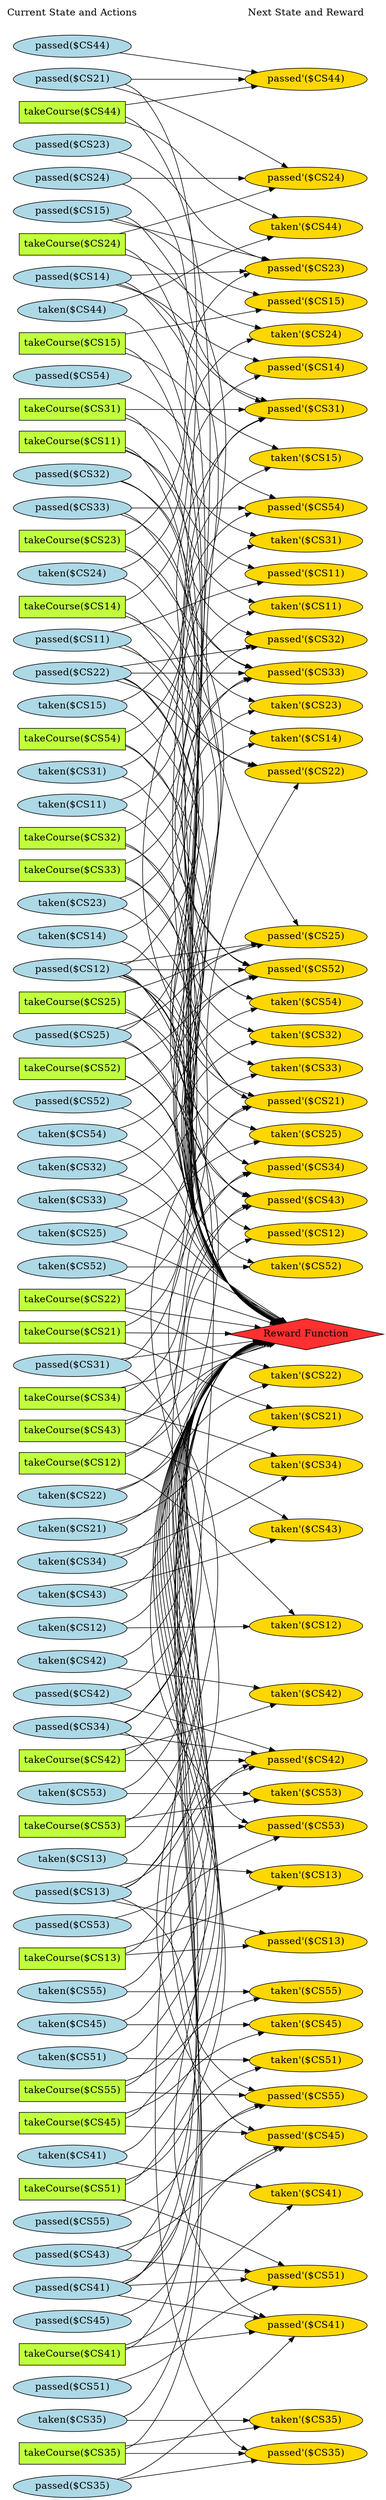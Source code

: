 digraph G {
	graph [bb="0,0,579,4116.4",
		fontname=Helvetica,
		fontsize=16,
		rankdir=LR,
		ranksep=2.00,
		ratio=auto,
		size=600
	];
	node [fontsize=16,
		label="\N"
	];
	{
		graph [rank=same];
		"taken($CS42)"		 [color=black,
			fillcolor=lightblue,
			height=0.51069,
			pos="90.5,1378.4",
			shape=ellipse,
			style=filled,
			width=2.082];
		"takeCourse($CS15)"		 [color=black,
			fillcolor=olivedrab1,
			height=0.5,
			pos="90.5,3554.4",
			shape=box,
			style=filled,
			width=1.9861];
		"takeCourse($CS55)"		 [color=black,
			fillcolor=olivedrab1,
			height=0.5,
			pos="90.5,670.38",
			shape=box,
			style=filled,
			width=1.9861];
		"taken($CS14)"		 [color=black,
			fillcolor=lightblue,
			height=0.51069,
			pos="90.5,2577.4",
			shape=ellipse,
			style=filled,
			width=2.082];
		"takeCourse($CS43)"		 [color=black,
			fillcolor=olivedrab1,
			height=0.5,
			pos="90.5,1761.4",
			shape=box,
			style=filled,
			width=1.9861];
		"takeCourse($CS31)"		 [color=black,
			fillcolor=olivedrab1,
			height=0.5,
			pos="90.5,3446.4",
			shape=box,
			style=filled,
			width=1.9861];
		"taken($CS54)"		 [color=black,
			fillcolor=lightblue,
			height=0.51069,
			pos="90.5,2251.4",
			shape=ellipse,
			style=filled,
			width=2.082];
		"passed($CS34)"		 [color=black,
			fillcolor=lightblue,
			height=0.51069,
			pos="90.5,1268.4",
			shape=ellipse,
			style=filled,
			width=2.2195];
		"passed($CS22)"		 [color=black,
			fillcolor=lightblue,
			height=0.51069,
			pos="90.5,3012.4",
			shape=ellipse,
			style=filled,
			width=2.2195];
		"taken($CS31)"		 [color=black,
			fillcolor=lightblue,
			height=0.51069,
			pos="90.5,2849.4",
			shape=ellipse,
			style=filled,
			width=2.082];
		"passed($CS51)"		 [color=black,
			fillcolor=lightblue,
			height=0.51069,
			pos="90.5,181.38",
			shape=ellipse,
			style=filled,
			width=2.2195];
		"takeCourse($CS44)"		 [color=black,
			fillcolor=olivedrab1,
			height=0.5,
			pos="90.5,3935.4",
			shape=box,
			style=filled,
			width=1.9861];
		"taken($CS15)"		 [color=black,
			fillcolor=lightblue,
			height=0.51069,
			pos="90.5,2957.4",
			shape=ellipse,
			style=filled,
			width=2.082];
		"takeCourse($CS32)"		 [color=black,
			fillcolor=olivedrab1,
			height=0.5,
			pos="90.5,2740.4",
			shape=box,
			style=filled,
			width=1.9861];
		"taken($CS55)"		 [color=black,
			fillcolor=lightblue,
			height=0.51069,
			pos="90.5,834.38",
			shape=ellipse,
			style=filled,
			width=2.082];
		"taken($CS43)"		 [color=black,
			fillcolor=lightblue,
			height=0.51069,
			pos="90.5,1488.4",
			shape=ellipse,
			style=filled,
			width=2.082];
		"passed($CS35)"		 [color=black,
			fillcolor=lightblue,
			height=0.51069,
			pos="90.5,18.385",
			shape=ellipse,
			style=filled,
			width=2.2195];
		"passed($CS23)"		 [color=black,
			fillcolor=lightblue,
			height=0.51069,
			pos="90.5,3881.4",
			shape=ellipse,
			style=filled,
			width=2.2195];
		"passed($CS11)"		 [color=black,
			fillcolor=lightblue,
			height=0.51069,
			pos="90.5,3067.4",
			shape=ellipse,
			style=filled,
			width=2.2195];
		"passed($CS52)"		 [color=black,
			fillcolor=lightblue,
			height=0.51069,
			pos="90.5,2306.4",
			shape=ellipse,
			style=filled,
			width=2.2195];
		"taken($CS52)"		 [color=black,
			fillcolor=lightblue,
			height=0.51069,
			pos="90.5,2031.4",
			shape=ellipse,
			style=filled,
			width=2.082];
		"takeCourse($CS25)"		 [color=black,
			fillcolor=olivedrab1,
			height=0.5,
			pos="90.5,2468.4",
			shape=box,
			style=filled,
			width=1.9861];
		"takeCourse($CS13)"		 [color=black,
			fillcolor=olivedrab1,
			height=0.5,
			pos="90.5,888.38",
			shape=box,
			style=filled,
			width=1.9861];
		"Current State and Actions"		 [color=black,
			fillcolor=white,
			height=0.5,
			pos="90.5,4098.4",
			shape=plaintext,
			style=bold,
			width=2.5139];
		"takeCourse($CS41)"		 [color=black,
			fillcolor=olivedrab1,
			height=0.5,
			pos="90.5,235.38",
			shape=box,
			style=filled,
			width=1.9861];
		"taken($CS24)"		 [color=black,
			fillcolor=lightblue,
			height=0.51069,
			pos="90.5,3175.4",
			shape=ellipse,
			style=filled,
			width=2.082];
		"taken($CS12)"		 [color=black,
			fillcolor=lightblue,
			height=0.51069,
			pos="90.5,1433.4",
			shape=ellipse,
			style=filled,
			width=2.082];
		"takeCourse($CS53)"		 [color=black,
			fillcolor=olivedrab1,
			height=0.5,
			pos="90.5,1106.4",
			shape=box,
			style=filled,
			width=1.9861];
		"passed($CS24)"		 [color=black,
			fillcolor=lightblue,
			height=0.51069,
			pos="90.5,3826.4",
			shape=ellipse,
			style=filled,
			width=2.2195];
		"passed($CS12)"		 [color=black,
			fillcolor=lightblue,
			height=0.51069,
			pos="90.5,2522.4",
			shape=ellipse,
			style=filled,
			width=2.2195];
		"taken($CS53)"		 [color=black,
			fillcolor=lightblue,
			height=0.51069,
			pos="90.5,1160.4",
			shape=ellipse,
			style=filled,
			width=2.082];
		"passed($CS41)"		 [color=black,
			fillcolor=lightblue,
			height=0.51069,
			pos="90.5,344.38",
			shape=ellipse,
			style=filled,
			width=2.2195];
		"taken($CS41)"		 [color=black,
			fillcolor=lightblue,
			height=0.51069,
			pos="90.5,562.38",
			shape=ellipse,
			style=filled,
			width=2.082];
		"takeCourse($CS14)"		 [color=black,
			fillcolor=olivedrab1,
			height=0.5,
			pos="90.5,3121.4",
			shape=box,
			style=filled,
			width=1.9861];
		"taken($CS25)"		 [color=black,
			fillcolor=lightblue,
			height=0.51069,
			pos="90.5,2086.4",
			shape=ellipse,
			style=filled,
			width=2.082];
		"taken($CS13)"		 [color=black,
			fillcolor=lightblue,
			height=0.51069,
			pos="90.5,1052.4",
			shape=ellipse,
			style=filled,
			width=2.082];
		"takeCourse($CS54)"		 [color=black,
			fillcolor=olivedrab1,
			height=0.5,
			pos="90.5,2903.4",
			shape=box,
			style=filled,
			width=1.9861];
		"takeCourse($CS42)"		 [color=black,
			fillcolor=olivedrab1,
			height=0.5,
			pos="90.5,1214.4",
			shape=box,
			style=filled,
			width=1.9861];
		"passed($CS25)"		 [color=black,
			fillcolor=lightblue,
			height=0.51069,
			pos="90.5,2414.4",
			shape=ellipse,
			style=filled,
			width=2.2195];
		"passed($CS13)"		 [color=black,
			fillcolor=lightblue,
			height=0.51069,
			pos="90.5,997.38",
			shape=ellipse,
			style=filled,
			width=2.2195];
		"passed($CS53)"		 [color=black,
			fillcolor=lightblue,
			height=0.51069,
			pos="90.5,942.38",
			shape=ellipse,
			style=filled,
			width=2.2195];
		"takeCourse($CS23)"		 [color=black,
			fillcolor=olivedrab1,
			height=0.5,
			pos="90.5,3229.4",
			shape=box,
			style=filled,
			width=1.9861];
		"takeCourse($CS11)"		 [color=black,
			fillcolor=olivedrab1,
			height=0.5,
			pos="90.5,3392.4",
			shape=box,
			style=filled,
			width=1.9861];
		"takeCourse($CS35)"		 [color=black,
			fillcolor=olivedrab1,
			height=0.5,
			pos="90.5,72.385",
			shape=box,
			style=filled,
			width=1.9861];
		"takeCourse($CS51)"		 [color=black,
			fillcolor=olivedrab1,
			height=0.5,
			pos="90.5,508.38",
			shape=box,
			style=filled,
			width=1.9861];
		"taken($CS34)"		 [color=black,
			fillcolor=lightblue,
			height=0.51069,
			pos="90.5,1543.4",
			shape=ellipse,
			style=filled,
			width=2.082];
		"taken($CS22)"		 [color=black,
			fillcolor=lightblue,
			height=0.51069,
			pos="90.5,1653.4",
			shape=ellipse,
			style=filled,
			width=2.082];
		"passed($CS14)"		 [color=black,
			fillcolor=lightblue,
			height=0.51069,
			pos="90.5,3663.4",
			shape=ellipse,
			style=filled,
			width=2.2195];
		"passed($CS54)"		 [color=black,
			fillcolor=lightblue,
			height=0.51069,
			pos="90.5,3500.4",
			shape=ellipse,
			style=filled,
			width=2.2195];
		"passed($CS42)"		 [color=black,
			fillcolor=lightblue,
			height=0.51069,
			pos="90.5,1323.4",
			shape=ellipse,
			style=filled,
			width=2.2195];
		"taken($CS51)"		 [color=black,
			fillcolor=lightblue,
			height=0.51069,
			pos="90.5,724.38",
			shape=ellipse,
			style=filled,
			width=2.082];
		"takeCourse($CS12)"		 [color=black,
			fillcolor=olivedrab1,
			height=0.5,
			pos="90.5,1707.4",
			shape=box,
			style=filled,
			width=1.9861];
		"takeCourse($CS24)"		 [color=black,
			fillcolor=olivedrab1,
			height=0.5,
			pos="90.5,3717.4",
			shape=box,
			style=filled,
			width=1.9861];
		"takeCourse($CS52)"		 [color=black,
			fillcolor=olivedrab1,
			height=0.5,
			pos="90.5,2360.4",
			shape=box,
			style=filled,
			width=1.9861];
		"taken($CS35)"		 [color=black,
			fillcolor=lightblue,
			height=0.51069,
			pos="90.5,126.38",
			shape=ellipse,
			style=filled,
			width=2.082];
		"taken($CS23)"		 [color=black,
			fillcolor=lightblue,
			height=0.51069,
			pos="90.5,2632.4",
			shape=ellipse,
			style=filled,
			width=2.082];
		"taken($CS11)"		 [color=black,
			fillcolor=lightblue,
			height=0.51069,
			pos="90.5,2794.4",
			shape=ellipse,
			style=filled,
			width=2.082];
		"passed($CS15)"		 [color=black,
			fillcolor=lightblue,
			height=0.51069,
			pos="90.5,3771.4",
			shape=ellipse,
			style=filled,
			width=2.2195];
		"passed($CS55)"		 [color=black,
			fillcolor=lightblue,
			height=0.51069,
			pos="90.5,454.38",
			shape=ellipse,
			style=filled,
			width=2.2195];
		"passed($CS43)"		 [color=black,
			fillcolor=lightblue,
			height=0.51069,
			pos="90.5,399.38",
			shape=ellipse,
			style=filled,
			width=2.2195];
		"passed($CS31)"		 [color=black,
			fillcolor=lightblue,
			height=0.51069,
			pos="90.5,1869.4",
			shape=ellipse,
			style=filled,
			width=2.2195];
		"takeCourse($CS45)"		 [color=black,
			fillcolor=olivedrab1,
			height=0.5,
			pos="90.5,616.38",
			shape=box,
			style=filled,
			width=1.9861];
		"takeCourse($CS33)"		 [color=black,
			fillcolor=olivedrab1,
			height=0.5,
			pos="90.5,2686.4",
			shape=box,
			style=filled,
			width=1.9861];
		"takeCourse($CS21)"		 [color=black,
			fillcolor=olivedrab1,
			height=0.5,
			pos="90.5,1923.4",
			shape=box,
			style=filled,
			width=1.9861];
		"taken($CS44)"		 [color=black,
			fillcolor=lightblue,
			height=0.51069,
			pos="90.5,3608.4",
			shape=ellipse,
			style=filled,
			width=2.082];
		"taken($CS32)"		 [color=black,
			fillcolor=lightblue,
			height=0.51069,
			pos="90.5,2196.4",
			shape=ellipse,
			style=filled,
			width=2.082];
		"passed($CS44)"		 [color=black,
			fillcolor=lightblue,
			height=0.51069,
			pos="90.5,4044.4",
			shape=ellipse,
			style=filled,
			width=2.2195];
		"passed($CS32)"		 [color=black,
			fillcolor=lightblue,
			height=0.51069,
			pos="90.5,3338.4",
			shape=ellipse,
			style=filled,
			width=2.2195];
		"takeCourse($CS34)"		 [color=black,
			fillcolor=olivedrab1,
			height=0.5,
			pos="90.5,1815.4",
			shape=box,
			style=filled,
			width=1.9861];
		"takeCourse($CS22)"		 [color=black,
			fillcolor=olivedrab1,
			height=0.5,
			pos="90.5,1977.4",
			shape=box,
			style=filled,
			width=1.9861];
		"taken($CS45)"		 [color=black,
			fillcolor=lightblue,
			height=0.51069,
			pos="90.5,779.38",
			shape=ellipse,
			style=filled,
			width=2.082];
		"taken($CS33)"		 [color=black,
			fillcolor=lightblue,
			height=0.51069,
			pos="90.5,2141.4",
			shape=ellipse,
			style=filled,
			width=2.082];
		"taken($CS21)"		 [color=black,
			fillcolor=lightblue,
			height=0.51069,
			pos="90.5,1598.4",
			shape=ellipse,
			style=filled,
			width=2.082];
		"passed($CS45)"		 [color=black,
			fillcolor=lightblue,
			height=0.51069,
			pos="90.5,289.38",
			shape=ellipse,
			style=filled,
			width=2.2195];
		"passed($CS33)"		 [color=black,
			fillcolor=lightblue,
			height=0.51069,
			pos="90.5,3283.4",
			shape=ellipse,
			style=filled,
			width=2.2195];
		"passed($CS21)"		 [color=black,
			fillcolor=lightblue,
			height=0.51069,
			pos="90.5,3989.4",
			shape=ellipse,
			style=filled,
			width=2.2195];
	}
	{
		graph [rank=same];
		"taken'($CS14)"		 [color=black,
			fillcolor=gold1,
			height=0.51069,
			pos="452,2900.4",
			shape=ellipse,
			style=filled,
			width=2.141];
		"taken'($CS54)"		 [color=black,
			fillcolor=gold1,
			height=0.51069,
			pos="452,2469.4",
			shape=ellipse,
			style=filled,
			width=2.141];
		"taken'($CS42)"		 [color=black,
			fillcolor=gold1,
			height=0.51069,
			pos="452,1323.4",
			shape=ellipse,
			style=filled,
			width=2.141];
		"taken'($CS41)"		 [color=black,
			fillcolor=gold1,
			height=0.51069,
			pos="452,410.38",
			shape=ellipse,
			style=filled,
			width=2.141];
		"Next State and Reward"		 [color=black,
			fillcolor=white,
			height=0.5,
			pos="452,4098.4",
			shape=plaintext,
			style=bold,
			width=2.25];
		"passed'($CS34)"		 [color=black,
			fillcolor=gold1,
			height=0.51069,
			pos="452,2194.4",
			shape=ellipse,
			style=filled,
			width=2.2785];
		"passed'($CS22)"		 [color=black,
			fillcolor=gold1,
			height=0.51069,
			pos="452,2845.4",
			shape=ellipse,
			style=filled,
			width=2.2785];
		"taken'($CS25)"		 [color=black,
			fillcolor=gold1,
			height=0.51069,
			pos="452,2249.4",
			shape=ellipse,
			style=filled,
			width=2.141];
		"taken'($CS13)"		 [color=black,
			fillcolor=gold1,
			height=0.51069,
			pos="452,1022.4",
			shape=ellipse,
			style=filled,
			width=2.141];
		"taken'($CS53)"		 [color=black,
			fillcolor=gold1,
			height=0.51069,
			pos="452,1159.4",
			shape=ellipse,
			style=filled,
			width=2.141];
		"taken'($CS52)"		 [color=black,
			fillcolor=gold1,
			height=0.51069,
			pos="452,2029.4",
			shape=ellipse,
			style=filled,
			width=2.141];
		"passed'($CS45)"		 [color=black,
			fillcolor=gold1,
			height=0.51069,
			pos="452,467.38",
			shape=ellipse,
			style=filled,
			width=2.2785];
		"passed'($CS33)"		 [color=black,
			fillcolor=gold1,
			height=0.51069,
			pos="452,3010.4",
			shape=ellipse,
			style=filled,
			width=2.2785];
		"passed'($CS21)"		 [color=black,
			fillcolor=gold1,
			height=0.51069,
			pos="452,2304.4",
			shape=ellipse,
			style=filled,
			width=2.2785];
		"taken'($CS32)"		 [color=black,
			fillcolor=gold1,
			height=0.51069,
			pos="452,2414.4",
			shape=ellipse,
			style=filled,
			width=2.141];
		"taken'($CS44)"		 [color=black,
			fillcolor=gold1,
			height=0.51069,
			pos="452,3746.4",
			shape=ellipse,
			style=filled,
			width=2.141];
		"passed'($CS44)"		 [color=black,
			fillcolor=gold1,
			height=0.51069,
			pos="452,3989.4",
			shape=ellipse,
			style=filled,
			width=2.2785];
		"passed'($CS32)"		 [color=black,
			fillcolor=gold1,
			height=0.51069,
			pos="452,3065.4",
			shape=ellipse,
			style=filled,
			width=2.2785];
		"taken'($CS15)"		 [color=black,
			fillcolor=gold1,
			height=0.51069,
			pos="452,3366.4",
			shape=ellipse,
			style=filled,
			width=2.141];
		"taken'($CS43)"		 [color=black,
			fillcolor=gold1,
			height=0.51069,
			pos="452,1488.4",
			shape=ellipse,
			style=filled,
			width=2.141];
		"taken'($CS31)"		 [color=black,
			fillcolor=gold1,
			height=0.51069,
			pos="452,3230.4",
			shape=ellipse,
			style=filled,
			width=2.141];
		"taken'($CS55)"		 [color=black,
			fillcolor=gold1,
			height=0.51069,
			pos="452,831.38",
			shape=ellipse,
			style=filled,
			width=2.141];
		"passed'($CS31)"		 [color=black,
			fillcolor=gold1,
			height=0.51069,
			pos="452,3446.4",
			shape=ellipse,
			style=filled,
			width=2.2785];
		"passed'($CS15)"		 [color=black,
			fillcolor=gold1,
			height=0.51069,
			pos="452,3618.4",
			shape=ellipse,
			style=filled,
			width=2.2785];
		"passed'($CS55)"		 [color=black,
			fillcolor=gold1,
			height=0.51069,
			pos="452,527.38",
			shape=ellipse,
			style=filled,
			width=2.2785];
		"passed'($CS43)"		 [color=black,
			fillcolor=gold1,
			height=0.51069,
			pos="452,2139.4",
			shape=ellipse,
			style=filled,
			width=2.2785];
		"taken'($CS34)"		 [color=black,
			fillcolor=gold1,
			height=0.51069,
			pos="452,1569.4",
			shape=ellipse,
			style=filled,
			width=2.141];
		"taken'($CS22)"		 [color=black,
			fillcolor=gold1,
			height=0.51069,
			pos="452,1835.4",
			shape=ellipse,
			style=filled,
			width=2.141];
		"passed'($CS42)"		 [color=black,
			fillcolor=gold1,
			height=0.51069,
			pos="452,1214.4",
			shape=ellipse,
			style=filled,
			width=2.2785];
		"Reward Function"		 [color=black,
			fillcolor=firebrick1,
			height=0.72222,
			pos="452,1910.4",
			shape=diamond,
			style=filled,
			width=3.5278];
		"passed'($CS14)"		 [color=black,
			fillcolor=gold1,
			height=0.51069,
			pos="452,3503.4",
			shape=ellipse,
			style=filled,
			width=2.2785];
		"passed'($CS54)"		 [color=black,
			fillcolor=gold1,
			height=0.51069,
			pos="452,3285.4",
			shape=ellipse,
			style=filled,
			width=2.2785];
		"taken'($CS21)"		 [color=black,
			fillcolor=gold1,
			height=0.51069,
			pos="452,1676.4",
			shape=ellipse,
			style=filled,
			width=2.141];
		"taken'($CS45)"		 [color=black,
			fillcolor=gold1,
			height=0.51069,
			pos="452,697.38",
			shape=ellipse,
			style=filled,
			width=2.141];
		"taken'($CS33)"		 [color=black,
			fillcolor=gold1,
			height=0.51069,
			pos="452,2359.4",
			shape=ellipse,
			style=filled,
			width=2.141];
		"passed'($CS53)"		 [color=black,
			fillcolor=gold1,
			height=0.51069,
			pos="452,1104.4",
			shape=ellipse,
			style=filled,
			width=2.2785];
		"passed'($CS41)"		 [color=black,
			fillcolor=gold1,
			height=0.51069,
			pos="452,262.38",
			shape=ellipse,
			style=filled,
			width=2.2785];
		"passed'($CS25)"		 [color=black,
			fillcolor=gold1,
			height=0.51069,
			pos="452,2579.4",
			shape=ellipse,
			style=filled,
			width=2.2785];
		"passed'($CS13)"		 [color=black,
			fillcolor=gold1,
			height=0.51069,
			pos="452,914.38",
			shape=ellipse,
			style=filled,
			width=2.2785];
		"taken'($CS24)"		 [color=black,
			fillcolor=gold1,
			height=0.51069,
			pos="452,3560.4",
			shape=ellipse,
			style=filled,
			width=2.141];
		"taken'($CS12)"		 [color=black,
			fillcolor=gold1,
			height=0.51069,
			pos="452,1433.4",
			shape=ellipse,
			style=filled,
			width=2.141];
		"passed'($CS52)"		 [color=black,
			fillcolor=gold1,
			height=0.51069,
			pos="452,2524.4",
			shape=ellipse,
			style=filled,
			width=2.2785];
		"taken'($CS51)"		 [color=black,
			fillcolor=gold1,
			height=0.51069,
			pos="452,602.38",
			shape=ellipse,
			style=filled,
			width=2.141];
		"passed'($CS24)"		 [color=black,
			fillcolor=gold1,
			height=0.51069,
			pos="452,3826.4",
			shape=ellipse,
			style=filled,
			width=2.2785];
		"passed'($CS12)"		 [color=black,
			fillcolor=gold1,
			height=0.51069,
			pos="452,2084.4",
			shape=ellipse,
			style=filled,
			width=2.2785];
		"taken'($CS35)"		 [color=black,
			fillcolor=gold1,
			height=0.51069,
			pos="452,126.38",
			shape=ellipse,
			style=filled,
			width=2.141];
		"taken'($CS23)"		 [color=black,
			fillcolor=gold1,
			height=0.51069,
			pos="452,2955.4",
			shape=ellipse,
			style=filled,
			width=2.141];
		"taken'($CS11)"		 [color=black,
			fillcolor=gold1,
			height=0.51069,
			pos="452,3120.4",
			shape=ellipse,
			style=filled,
			width=2.141];
		"passed'($CS51)"		 [color=black,
			fillcolor=gold1,
			height=0.51069,
			pos="452,345.38",
			shape=ellipse,
			style=filled,
			width=2.2785];
		"passed'($CS35)"		 [color=black,
			fillcolor=gold1,
			height=0.51069,
			pos="452,71.385",
			shape=ellipse,
			style=filled,
			width=2.2785];
		"passed'($CS23)"		 [color=black,
			fillcolor=gold1,
			height=0.51069,
			pos="452,3679.4",
			shape=ellipse,
			style=filled,
			width=2.2785];
		"passed'($CS11)"		 [color=black,
			fillcolor=gold1,
			height=0.51069,
			pos="452,3175.4",
			shape=ellipse,
			style=filled,
			width=2.2785];
	}
	"taken($CS42)" -> "taken'($CS42)"	 [color=black,
		pos="e,386.83,1333.2 154.53,1368.7 216.46,1359.3 310.96,1344.8 376.56,1334.8",
		style=solid];
	"taken($CS42)" -> "Reward Function"	 [pos="e,386.21,1897.8 152.73,1388.9 163.17,1392.9 173.16,1398.6 181,1406.4 331.48,1556.5 179.15,1707.8 325,1862.4 338.88,1877.1 357.74,\
1887.3 376.65,1894.5"];
	"takeCourse($CS15)" -> "taken'($CS15)"	 [color=black,
		pos="e,407.76,3381.5 160.39,3536.3 167.49,3533.7 174.48,3530.7 181,3527.4 252.39,3491.3 255.61,3459.2 325,3419.4 348.05,3406.2 375.05,\
3394.4 398.13,3385.3",
		style=solid];
	"takeCourse($CS15)" -> "passed'($CS15)"	 [color=black,
		pos="e,387.19,3607 162.1,3567 224.21,3578 314.31,3594 377.32,3605.3",
		style=solid];
	"takeCourse($CS15)" -> "Reward Function"	 [pos="e,411.13,1928.2 162.11,3542.3 169.31,3538.5 175.86,3533.7 181,3527.4 396.62,3264 156.71,2298.3 325,2002.4 342.38,1971.8 374.54,1948.6 \
402.02,1933.1"];
	"takeCourse($CS55)" -> "taken'($CS55)"	 [color=black,
		pos="e,420.99,814.4 155.99,688.42 164.48,691.21 173,694.22 181,697.38 265.92,730.99 360.54,781.05 412.16,809.52",
		style=solid];
	"takeCourse($CS55)" -> "passed'($CS55)"	 [color=black,
		pos="e,407.81,542.9 155.45,652.36 164.11,649.55 172.82,646.53 181,643.38 247.06,617.98 259.88,603.11 325,575.38 348.84,565.23 375.62,\
554.89 398.34,546.41",
		style=solid];
	"takeCourse($CS55)" -> "Reward Function"	 [pos="e,382.1,1898.6 162.36,682.87 169.43,686.56 175.87,691.3 181,697.38 517.26,1096.3 3.1104,1451.8 325,1862.4 336.99,1877.7 354.46,1888.1 \
372.59,1895.2"];
	"taken($CS14)" -> "taken'($CS14)"	 [color=black,
		pos="e,378.11,2895 150.19,2588.6 161.23,2592.6 172.08,2598 181,2605.4 285.01,2691.2 217.46,2791.1 325,2872.4 337.54,2881.9 352.66,2888.3 \
368.01,2892.5",
		style=solid];
	"taken($CS14)" -> "Reward Function"	 [pos="e,413.55,1928.7 153.04,2567.2 163.45,2563.1 173.35,2557.4 181,2549.4 354.65,2367.6 183.31,2210 325,2002.4 345.02,1973 377.61,1949.6 \
404.62,1933.7"];
	"takeCourse($CS43)" -> "taken'($CS43)"	 [color=black,
		pos="e,402.34,1502.5 162.39,1744.7 168.96,1741.8 175.28,1738.4 181,1734.4 268.42,1673.3 241.13,1608.3 325,1542.4 344.98,1526.7 370.2,\
1514.7 392.82,1506",
		style=solid];
	"takeCourse($CS43)" -> "passed'($CS43)"	 [color=black,
		pos="e,373.58,2133.9 162.06,1776.1 168.92,1779.4 175.4,1783.4 181,1788.4 298.94,1892.3 203.28,2011.9 325,2111.4 336.21,2120.5 349.78,\
2126.9 363.82,2131.2",
		style=solid];
	"takeCourse($CS43)" -> "Reward Function"	 [pos="e,404.42,1894 156.51,1779.5 164.84,1782.2 173.17,1785.2 181,1788.4 247.72,1815.3 259.28,1833.1 325,1862.4 347.54,1872.4 372.87,1882.3 \
394.89,1890.5"];
	"takeCourse($CS31)" -> "taken'($CS31)"	 [color=black,
		pos="e,381.41,3237.9 162.05,3429.2 168.68,3426.4 175.11,3423.1 181,3419.4 261.98,3367.8 242.16,3306.9 325,3258.4 339.09,3250.1 355.37,\
3244.3 371.45,3240.2",
		style=solid];
	"takeCourse($CS31)" -> "passed'($CS31)"	 [color=black,
		pos="e,369.89,3446.4 162.1,3446.4 218.66,3446.4 298.42,3446.4 359.82,3446.4",
		style=solid];
	"takeCourse($CS31)" -> "Reward Function"	 [pos="e,411.2,1928.2 162.06,3434.2 169.28,3430.5 175.84,3425.6 181,3419.4 382.36,3175.2 167.54,2276.9 325,2002.4 342.49,1971.9 374.65,\
1948.7 402.1,1933.2"];
	"taken($CS54)" -> "taken'($CS54)"	 [color=black,
		pos="e,381.39,2461.9 147.08,2263.6 158.82,2267.6 170.74,2272.8 181,2279.4 261.91,2331.7 241.95,2392.6 325,2441.4 339.08,2449.7 355.35,\
2455.5 371.43,2459.6",
		style=solid];
	"taken($CS54)" -> "Reward Function"	 [pos="e,418.19,1929.6 149.26,2239.8 160.49,2235.8 171.66,2230.5 181,2223.4 274.45,2152.6 244.34,2087.5 325,2002.4 350.03,1976 383.48,1952 \
409.63,1935.1"];
	"passed($CS34)" -> "passed'($CS34)"	 [color=black,
		pos="e,371.05,2191.2 156.38,1279.1 165.71,1283.2 174.38,1288.8 181,1296.4 438.19,1592.1 55.539,1881.8 325,2166.4 334.79,2176.7 347.49,\
2183.7 361.05,2188.2",
		style=solid];
	"passed($CS34)" -> "passed'($CS42)"	 [color=black,
		pos="e,383.51,1224.5 157.86,1258.4 218.81,1249.3 309.16,1235.7 373.42,1226",
		style=solid];
	"passed($CS34)" -> "Reward Function"	 [pos="e,384.68,1898 155.38,1279.4 164.94,1283.5 173.95,1288.9 181,1296.4 359.51,1484.8 152.29,1668.6 325,1862.4 338.26,1877.3 356.63,1887.5 \
375.25,1894.7"];
	"passed($CS34)" -> "passed'($CS41)"	 [color=black,
		pos="e,392.37,275.18 157.31,1258.1 166.29,1254.1 174.61,1248.7 181,1241.4 453.6,928.23 72.525,647.98 325,318.38 339.33,299.68 361.27,\
287.08 382.84,278.65",
		style=solid];
	"passed($CS22)" -> "passed'($CS34)"	 [color=black,
		pos="e,371.25,2197.8 155.78,3001.7 165.3,2997.6 174.18,2992 181,2984.4 410.12,2726.9 85.205,2470 325,2222.4 335.01,2212.1 347.92,2205.1 \
361.65,2200.6",
		style=solid];
	"passed($CS22)" -> "passed'($CS22)"	 [color=black,
		pos="e,381.85,2855.1 145.27,2999 157.35,2995 169.88,2990.2 181,2984.4 252.68,2947.1 251.81,2907.6 325,2873.4 339.62,2866.5 355.99,2861.3 \
371.97,2857.4",
		style=solid];
	"passed($CS22)" -> "passed'($CS33)"	 [color=black,
		pos="e,369.8,3010.8 170.39,3011.9 226.16,3011.6 301.07,3011.2 359.47,3010.9",
		style=solid];
	"passed($CS22)" -> "passed'($CS32)"	 [color=black,
		pos="e,383.05,3055.4 158.28,3022.2 219.09,3031.2 308.91,3044.4 373,3053.9",
		style=solid];
	"passed($CS22)" -> "passed'($CS43)"	 [color=black,
		pos="e,371.14,2142.7 155.86,3001.8 165.37,2997.7 174.23,2992.1 181,2984.4 424.41,2707.4 70.11,2433.8 325,2167.4 334.94,2157 347.82,2150.1 \
361.54,2145.5",
		style=solid];
	"passed($CS22)" -> "passed'($CS52)"	 [color=black,
		pos="e,372.44,2529 154.47,3001.1 164.25,2997.1 173.56,2991.7 181,2984.4 325.43,2842.6 174.71,2687.9 325,2552.4 335.68,2542.8 348.93,2536.2 \
362.78,2531.8",
		style=solid];
	"taken($CS31)" -> "taken'($CS31)"	 [color=black,
		pos="e,377.16,3225.8 152.5,2860 162.84,2863.9 172.85,2869.2 181,2876.4 299.67,2981.3 202.51,3102 325,3202.4 337.08,3212.3 351.93,3218.9 \
367.14,3223.2",
		style=solid];
	"taken($CS31)" -> "Reward Function"	 [pos="e,412.49,1928.3 154.05,2839.5 164.24,2835.4 173.8,2829.6 181,2821.4 424.93,2543.7 129.6,2316.1 325,2002.4 343.72,1972.3 376.18,1949 \
403.46,1933.3"];
	"passed($CS51)" -> "passed'($CS51)"	 [color=black,
		pos="e,412.24,329.28 144.24,195.2 156.5,198.98 169.35,203.42 181,208.38 248.56,237.16 259.38,256.44 325,289.38 350.29,302.08 379.09,314.99 \
402.77,325.21",
		style=solid];
	"takeCourse($CS44)" -> "taken'($CS44)"	 [color=black,
		pos="e,407.74,3761.5 160.41,3917.3 167.5,3914.7 174.49,3911.7 181,3908.4 252.55,3872 255.46,3839.5 325,3799.4 348.03,3786.1 375.02,3774.3 \
398.11,3765.2",
		style=solid];
	"takeCourse($CS44)" -> "passed'($CS44)"	 [color=black,
		pos="e,383.3,3979.2 162.1,3946 222.82,3955.1 310.3,3968.2 373.06,3977.7",
		style=solid];
	"takeCourse($CS44)" -> "Reward Function"	 [pos="e,410.94,1928.1 162.22,3923.4 169.41,3919.6 175.92,3914.7 181,3908.4 446.96,3577.2 118.47,2373.6 325,2002.4 342.1,1971.7 374.26,\
1948.4 401.81,1933"];
	"taken($CS15)" -> "taken'($CS15)"	 [color=black,
		pos="e,397.4,3353.2 151.13,2968.2 161.96,2972.3 172.5,2977.8 181,2985.4 299.38,3091.2 212.15,3200.7 325,3312.4 342.24,3329.5 365.72,3341.5 \
387.74,3349.8",
		style=solid];
	"taken($CS15)" -> "Reward Function"	 [pos="e,412,1928.4 155.06,2948 164.9,2944 174.08,2938.3 181,2930.4 454.92,2615.5 107.9,2358.9 325,2002.4 343.35,1972.2 375.66,1949 402.96,\
1933.4"];
	"takeCourse($CS32)" -> "taken'($CS32)"	 [color=black,
		pos="e,378.06,2419.7 162.17,2725 168.93,2721.9 175.36,2718 181,2713.4 286.39,2626.8 216.46,2525 325,2442.4 337.51,2432.9 352.62,2426.5 \
367.97,2422.2",
		style=solid];
	"takeCourse($CS32)" -> "passed'($CS32)"	 [color=black,
		pos="e,374.46,3059.3 162.17,2755.7 168.93,2758.9 175.35,2762.8 181,2767.4 286.16,2853.6 216.71,2955.1 325,3037.4 336.6,3046.2 350.43,\
3052.3 364.61,3056.6",
		style=solid];
	"takeCourse($CS32)" -> "Reward Function"	 [pos="e,412.73,1928.5 162.35,2727.3 169.33,2723.7 175.75,2719.1 181,2713.4 398.12,2475 151.02,2273.8 325,2002.4 344.11,1972.6 376.55,1949.2 \
403.74,1933.5"];
	"taken($CS55)" -> "taken'($CS55)"	 [color=black,
		pos="e,374.88,832.02 165.55,833.77 223.36,833.28 303.78,832.61 364.54,832.11",
		style=solid];
	"taken($CS55)" -> "Reward Function"	 [pos="e,382.64,1898.6 155.59,843.88 165.25,847.88 174.23,853.51 181,861.38 474.09,1202.1 44.182,1511.4 325,1862.4 337.21,1877.6 354.84,\
1888 373.07,1895.1"];
	"taken($CS43)" -> "taken'($CS43)"	 [color=black,
		pos="e,374.88,1488.4 165.55,1488.4 223.36,1488.4 303.78,1488.4 364.54,1488.4",
		style=solid];
	"taken($CS43)" -> "Reward Function"	 [pos="e,388,1897.3 151.72,1499.3 162.38,1503.3 172.7,1508.8 181,1516.4 304.02,1628.7 205.44,1746.4 325,1862.4 339.73,1876.7 359.16,1886.8 \
378.33,1894"];
	"passed($CS35)" -> "passed'($CS41)"	 [color=black,
		pos="e,430.78,244.43 147.25,31.583 158.74,35.292 170.52,39.861 181,45.385 233.46,73.032 365.34,186.87 423.13,237.69",
		style=solid];
	"passed($CS35)" -> "passed'($CS35)"	 [color=black,
		pos="e,383.05,61.368 158.28,28.229 219.09,37.195 308.91,50.437 373,59.885",
		style=solid];
	"passed($CS23)" -> "passed'($CS23)"	 [color=black,
		pos="e,392.61,3692.1 147.09,3868.2 158.71,3864.3 170.58,3859.4 181,3853.4 256.59,3809.5 249.5,3763.5 325,3719.4 342.72,3709 363.43,3701 \
382.88,3695",
		style=solid];
	"passed($CS11)" -> "passed'($CS34)"	 [color=black,
		pos="e,371.14,2197.7 155.86,3056.8 165.37,3052.7 174.23,3047.1 181,3039.4 424.41,2762.4 70.11,2488.8 325,2222.4 334.94,2212 347.82,2205.1 \
361.54,2200.5",
		style=solid];
	"passed($CS11)" -> "passed'($CS22)"	 [color=black,
		pos="e,378.04,2853.4 148.54,3054.7 159.82,3050.8 171.19,3045.8 181,3039.4 262.71,2985.9 241.1,2923.4 325,2873.4 338.11,2865.6 353.15,\
2859.9 368.18,2855.9",
		style=solid];
	"passed($CS11)" -> "passed'($CS11)"	 [color=black,
		pos="e,389.38,3163.4 140.91,3081.7 153.99,3085.7 168.07,3090.1 181,3094.4 245.67,3116 259.57,3128.2 325,3147.4 342.51,3152.5 361.62,3157.2 \
379.55,3161.3",
		style=solid];
	"passed($CS52)" -> "Reward Function"	 [pos="e,416.88,1929.3 152.14,2294.6 162.51,2290.6 172.63,2285.4 181,2278.4 287.13,2189.6 234.76,2107.3 325,2002.4 348.57,1975 381.79,1951.2 \
408.21,1934.6"];
	"passed($CS52)" -> "passed'($CS52)"	 [color=black,
		pos="e,378.09,2516.3 149.91,2318.9 160.73,2322.6 171.57,2327.3 181,2333.4 262.38,2385.6 241.74,2447.3 325,2496.4 338.14,2504.1 353.2,\
2509.7 368.24,2513.8",
		style=solid];
	"taken($CS52)" -> "taken'($CS52)"	 [color=black,
		pos="e,374.88,2029.8 165.55,2031 223.36,2030.7 303.78,2030.2 364.54,2029.9",
		style=solid];
	"taken($CS52)" -> "Reward Function"	 [pos="e,405.34,1926.9 139.46,2017.3 152.93,2013.3 167.57,2008.7 181,2004.4 255.82,1980.1 341.48,1949.8 395.88,1930.3"];
	"takeCourse($CS25)" -> "taken'($CS25)"	 [color=black,
		pos="e,381.35,2256.8 162.08,2451.3 168.71,2448.4 175.13,2445.2 181,2441.4 262.58,2388.9 241.53,2326.8 325,2277.4 339.05,2269.1 355.32,\
2263.2 371.39,2259.1",
		style=solid];
	"takeCourse($CS25)" -> "Reward Function"	 [pos="e,414.37,1928.9 162.14,2454.4 169.07,2451 175.54,2446.7 181,2441.4 327.93,2297.9 204.27,2168.5 325,2002.4 345.96,1973.5 378.68,1950 \
405.52,1934"];
	"takeCourse($CS25)" -> "passed'($CS25)"	 [color=black,
		pos="e,388.99,2567.6 153.81,2486.5 162.97,2489.4 172.25,2492.4 181,2495.4 245.92,2517.8 259.29,2531.4 325,2551.4 342.37,2556.7 361.36,\
2561.4 379.21,2565.4",
		style=solid];
	"takeCourse($CS13)" -> "taken'($CS13)"	 [color=black,
		pos="e,413.37,1006.3 153.83,906.45 162.98,909.32 172.26,912.34 181,915.38 260.28,943 350.65,979.96 404.15,1002.4",
		style=solid];
	"takeCourse($CS13)" -> "Reward Function"	 [pos="e,382.72,1898.5 162.2,901.01 169.3,904.68 175.79,909.38 181,915.38 459.91,1237 57.683,1531 325,1862.4 337.27,1877.6 354.93,1888 \
373.16,1895.1"];
	"takeCourse($CS13)" -> "passed'($CS13)"	 [color=black,
		pos="e,373.71,908.8 162.1,893.49 219.82,897.67 301.71,903.59 363.58,908.06",
		style=solid];
	"Current State and Actions" -> "Next State and Reward"	 [color=black,
		pos="e,370.92,4098.4 181.29,4098.4 236.11,4098.4 305.97,4098.4 360.86,4098.4",
		style=invis];
	"takeCourse($CS41)" -> "taken'($CS41)"	 [color=black,
		pos="e,394.76,398.06 160.42,253.4 167.52,256.07 174.5,259.06 181,262.38 252.71,299.05 253.29,335.72 325,372.38 343.62,381.91 365.04,389.48 \
384.86,395.27",
		style=solid];
	"takeCourse($CS41)" -> "Reward Function"	 [pos="e,381.43,1898.8 162.13,247.48 169.34,251.23 175.87,256.09 181,262.38 406.52,539.12 109.44,1577.8 325,1862.4 336.68,1877.8 353.93,\
1888.3 371.96,1895.4"];
	"takeCourse($CS41)" -> "passed'($CS41)"	 [color=black,
		pos="e,374.03,256.6 162.1,240.69 219.92,245.03 301.99,251.19 363.89,255.84",
		style=solid];
	"taken($CS24)" -> "Reward Function"	 [pos="e,411.72,1928.2 155.7,3166 165.35,3162 174.3,3156.3 181,3148.4 512.25,2756.2 64.359,2444.6 325,2002.4 342.92,1972 375.23,1948.7 \
402.64,1933.2"];
	"taken($CS24)" -> "taken'($CS24)"	 [color=black,
		pos="e,378.4,3554.8 152.51,3186 162.85,3189.9 172.86,3195.2 181,3202.4 300.16,3308 202.76,3428.4 325,3530.4 337.44,3540.8 352.86,3547.7 \
368.59,3552.3",
		style=solid];
	"taken($CS12)" -> "Reward Function"	 [pos="e,386.9,1897.6 152.02,1443.9 162.65,1448 172.89,1453.6 181,1461.4 317.65,1592.5 192.39,1727.2 325,1862.4 339.23,1876.9 358.31,1887.1 \
377.3,1894.2"];
	"taken($CS12)" -> "taken'($CS12)"	 [color=black,
		pos="e,374.88,1433.4 165.55,1433.4 223.36,1433.4 303.78,1433.4 364.54,1433.4",
		style=solid];
	"takeCourse($CS53)" -> "taken'($CS53)"	 [color=black,
		pos="e,386.01,1149.8 162.1,1116.8 223.69,1125.9 312.81,1139 375.75,1148.3",
		style=solid];
	"takeCourse($CS53)" -> "Reward Function"	 [pos="e,383.49,1898.2 162.38,1119.5 169.35,1123.1 175.77,1127.6 181,1133.4 402.81,1378.1 112.01,1610 325,1862.4 337.66,1877.4 355.55,1887.7 \
373.89,1894.8"];
	"takeCourse($CS53)" -> "passed'($CS53)"	 [color=black,
		pos="e,369.89,1104.8 162.1,1106 218.66,1105.7 298.42,1105.2 359.82,1104.9",
		style=solid];
	"passed($CS24)" -> "passed'($CS31)"	 [color=black,
		pos="e,374.85,3452.9 152.95,3814.8 163.13,3810.8 172.97,3805.5 181,3798.4 298.16,3694.2 204.29,3576.4 325,3476.4 336.47,3466.9 350.43,\
3460.3 364.83,3455.7",
		style=solid];
	"passed($CS24)" -> "passed'($CS24)"	 [color=black,
		pos="e,369.68,3826.4 170.84,3826.4 226.53,3826.4 301.15,3826.4 359.38,3826.4",
		style=solid];
	"passed($CS12)" -> "passed'($CS21)"	 [color=black,
		pos="e,378.09,2312.5 149.91,2509.9 160.73,2506.2 171.57,2501.4 181,2495.4 262.38,2443.2 241.74,2381.5 325,2332.4 338.14,2324.6 353.2,\
2319 368.24,2315",
		style=solid];
	"passed($CS12)" -> "passed'($CS31)"	 [color=black,
		pos="e,390.31,3434.2 155.9,2533 165.4,2537 174.25,2542.7 181,2550.4 431.17,2836.5 88.697,3095.7 325,3393.4 339.01,3411 359.96,3422.9 \
380.78,3430.8",
		style=solid];
	"passed($CS12)" -> "passed'($CS43)"	 [color=black,
		pos="e,373.53,2144.8 154.36,2511 164.04,2507.2 173.35,2502.2 181,2495.4 300.16,2389.8 202,2268.5 325,2167.4 336.18,2158.2 349.74,2151.9 \
363.77,2147.5",
		style=solid];
	"passed($CS12)" -> "Reward Function"	 [pos="e,414.08,1928.7 155.59,2511.7 165.01,2507.8 173.92,2502.5 181,2495.4 341.7,2333.3 193.83,2189.2 325,2002.4 345.49,1973.2 378.21,\
1949.7 405.18,1933.8"];
	"passed($CS12)" -> "passed'($CS25)"	 [color=black,
		pos="e,384.41,2568.8 157.02,2532.8 218.25,2542.5 309.67,2557 374.28,2567.2",
		style=solid];
	"passed($CS12)" -> "passed'($CS52)"	 [color=black,
		pos="e,369.8,2523.9 170.39,2522.8 226.16,2523.1 301.07,2523.6 359.47,2523.9",
		style=solid];
	"passed($CS12)" -> "passed'($CS12)"	 [color=black,
		pos="e,372.76,2089.4 154.67,2511.4 164.32,2507.6 173.53,2502.4 181,2495.4 313.8,2371.1 187.67,2231.6 325,2112.4 335.86,2103 349.2,2096.5 \
363.08,2092.1",
		style=solid];
	"passed($CS12)" -> "passed'($CS35)"	 [color=black,
		pos="e,370.39,73.63 158.38,2512.4 167.11,2508.4 175.06,2502.9 181,2495.4 511.78,2076.9 -21.102,505.26 325,99.385 334.39,88.371 347.07,\
81.132 360.77,76.465",
		style=solid];
	"taken($CS53)" -> "taken'($CS53)"	 [color=black,
		pos="e,374.88,1159.6 165.55,1160.2 223.36,1160 303.78,1159.8 364.54,1159.6",
		style=solid];
	"taken($CS53)" -> "Reward Function"	 [pos="e,383.97,1898.2 154.69,1170.1 164.57,1174.1 173.86,1179.6 181,1187.4 388.74,1413.1 125.4,1629.5 325,1862.4 337.84,1877.4 355.89,\
1887.7 374.32,1894.8"];
	"passed($CS41)" -> "passed'($CS55)"	 [color=black,
		pos="e,386.47,516.33 146.41,357.76 158.19,361.66 170.3,366.5 181,372.38 254.49,412.82 250.58,455.69 325,494.38 340.85,502.63 358.91,508.92 \
376.32,513.69",
		style=solid];
	"passed($CS41)" -> "passed'($CS42)"	 [color=black,
		pos="e,371.15,1211.1 155.86,355 165.37,359.08 174.23,364.68 181,372.38 423.63,648.27 70.934,921 325,1186.4 334.95,1196.8 347.83,1203.7 \
361.54,1208.3",
		style=solid];
	"passed($CS41)" -> "Reward Function"	 [pos="e,381.5,1898.7 156.83,354.75 166.11,358.87 174.64,364.55 181,372.38 600.36,888.89 -78.472,1333.4 325,1862.4 336.73,1877.8 354,1888.2 \
372.03,1895.3"];
	"passed($CS41)" -> "passed'($CS41)"	 [color=black,
		pos="e,393.87,275.42 148.07,331.48 212.05,316.89 316.16,293.14 384.12,277.64",
		style=solid];
	"passed($CS41)" -> "passed'($CS51)"	 [color=black,
		pos="e,369.68,345.16 170.84,344.61 226.53,344.76 301.15,344.97 359.38,345.13",
		style=solid];
	"taken($CS41)" -> "taken'($CS41)"	 [color=black,
		pos="e,388.41,420.77 144.04,549.31 156.42,545.48 169.39,540.82 181,535.38 250.43,502.86 254.63,470.84 325,440.38 341.8,433.11 360.66,\
427.43 378.57,423.07",
		style=solid];
	"taken($CS41)" -> "Reward Function"	 [pos="e,382,1898.7 155.79,571.71 165.43,575.73 174.35,581.41 181,589.38 545.72,1026.6 -23.978,1412.5 325,1862.4 336.91,1877.7 354.35,1888.2 \
372.48,1895.3"];
	"takeCourse($CS14)" -> "taken'($CS14)"	 [color=black,
		pos="e,380.99,2907.8 162.11,3104.3 168.73,3101.5 175.14,3098.2 181,3094.4 262.98,3041.3 241.1,2978.4 325,2928.4 338.95,2920.1 355.1,2914.2 \
371.08,2910.1",
		style=solid];
	"takeCourse($CS14)" -> "Reward Function"	 [pos="e,411.78,1928.2 162.32,3108.9 169.39,3105.2 175.85,3100.4 181,3094.4 498.03,2721.4 75.157,2423.4 325,2002.4 343.01,1972 375.32,1948.8 \
402.71,1933.2"];
	"takeCourse($CS14)" -> "passed'($CS14)"	 [color=black,
		pos="e,374.82,3496.9 162.07,3136.1 168.93,3139.4 175.4,3143.4 181,3148.4 299.43,3253 203.53,3372.4 325,3473.4 336.45,3482.9 350.4,3489.5 \
364.81,3494.1",
		style=solid];
	"taken($CS25)" -> "taken'($CS25)"	 [color=black,
		pos="e,385.21,2240.2 143.79,2099.5 156.3,2103.5 169.39,2108.5 181,2114.4 252.05,2150.6 252.49,2188.2 325,2221.4 340.67,2228.6 358.3,2233.9 \
375.29,2238",
		style=solid];
	"taken($CS25)" -> "Reward Function"	 [pos="e,420.02,1930 141.37,2072.7 154.45,2068.6 168.42,2063.7 181,2058.4 266.32,2022.1 359.98,1967 411.51,1935.3"];
	"taken($CS13)" -> "taken'($CS13)"	 [color=black,
		pos="e,378.85,1028.4 161.67,1046.5 221,1041.6 306.08,1034.5 368.62,1029.3",
		style=solid];
	"taken($CS13)" -> "Reward Function"	 [pos="e,383.36,1898.4 154.87,1061.9 164.73,1065.9 173.97,1071.5 181,1079.4 416.92,1343.1 98.586,1590.5 325,1862.4 337.56,1877.5 355.42,\
1887.8 373.76,1894.9"];
	"takeCourse($CS54)" -> "taken'($CS54)"	 [color=black,
		pos="e,376.73,2473.5 162.35,2889 169.15,2885.6 175.54,2881.5 181,2876.4 312.8,2753.5 188.72,2615.3 325,2497.4 336.82,2487.2 351.54,2480.4 \
366.72,2476",
		style=solid];
	"takeCourse($CS54)" -> "Reward Function"	 [pos="e,412.09,1928.4 162.13,2890.7 169.24,2887 175.75,2882.4 181,2876.4 440.75,2580.6 118.66,2337.7 325,2002.4 343.49,1972.3 375.79,1949 \
403.06,1933.4"];
	"takeCourse($CS54)" -> "passed'($CS54)"	 [color=black,
		pos="e,373.54,3279.9 162.08,2918.1 168.94,2921.4 175.41,2925.4 181,2930.4 299.92,3035.6 202.26,3156.6 325,3257.4 336.19,3266.6 349.75,\
3272.9 363.78,3277.2",
		style=solid];
	"takeCourse($CS42)" -> "taken'($CS42)"	 [color=black,
		pos="e,403.7,1309 151.68,1232.5 161.48,1235.5 171.52,1238.5 181,1241.4 254.49,1263.6 339.21,1289.4 393.85,1306",
		style=solid];
	"takeCourse($CS42)" -> "passed'($CS42)"	 [color=black,
		pos="e,369.89,1214.4 162.1,1214.4 218.66,1214.4 298.42,1214.4 359.82,1214.4",
		style=solid];
	"takeCourse($CS42)" -> "Reward Function"	 [pos="e,384.47,1898.2 162.19,1227.6 169.2,1231.2 175.67,1235.7 181,1241.4 374.71,1448.1 138.75,1648.9 325,1862.4 338.1,1877.4 356.42,1887.7 \
375.03,1894.8"];
	"passed($CS25)" -> "passed'($CS33)"	 [color=black,
		pos="e,371.91,3006.3 156.19,2425.1 165.43,2429 174.12,2434.3 181,2441.4 354.03,2620.2 145.45,2810.1 325,2982.4 335.38,2992.3 348.48,2999.1 \
362.27,3003.6",
		style=solid];
	"passed($CS25)" -> "Reward Function"	 [pos="e,415.01,1929 154.69,2403.4 164.33,2399.6 173.54,2394.4 181,2387.4 314.3,2262.5 214.58,2147.9 325,2002.4 346.62,1973.9 379.47,1950.3 \
406.2,1934.2"];
	"passed($CS25)" -> "passed'($CS53)"	 [color=black,
		pos="e,370.58,1107.2 157.58,2404.3 166.52,2400.3 174.76,2394.9 181,2387.4 540.98,1956.5 -50.736,1549.6 325,1132.4 334.53,1121.8 347.1,\
1114.7 360.61,1110.1",
		style=solid];
	"passed($CS25)" -> "passed'($CS25)"	 [color=black,
		pos="e,382.2,2569.7 146.67,2427.6 158.32,2431.4 170.31,2435.9 181,2441.4 252.71,2478 251.98,2517.4 325,2551.4 339.72,2558.2 356.2,2563.5 \
372.27,2567.4",
		style=solid];
	"passed($CS13)" -> "passed'($CS21)"	 [color=black,
		pos="e,370.59,2301.6 156.71,1007.9 166,1012 174.57,1017.6 181,1025.4 537.73,1456.6 -49.629,1860.6 325,2276.4 334.54,2287 347.1,2294 360.61,\
2298.6",
		style=solid];
	"passed($CS13)" -> "passed'($CS55)"	 [color=black,
		pos="e,389.54,539.42 153.83,986.08 163.8,982.09 173.34,976.69 181,969.38 315.91,840.7 194.07,708.11 325,575.38 339.9,560.28 360.06,549.85 \
379.87,542.68",
		style=solid];
	"passed($CS13)" -> "passed'($CS42)"	 [color=black,
		pos="e,378.13,1206.2 148.47,1010.1 159.75,1014 171.14,1019 181,1025.4 261.71,1077.4 242.16,1137.9 325,1186.4 338.16,1194.1 353.24,1199.7 \
368.28,1203.7",
		style=solid];
	"passed($CS13)" -> "Reward Function"	 [pos="e,383.24,1898.5 155.89,1008 165.39,1012.1 174.24,1017.7 181,1025.4 429.61,1309.4 85.138,1570.9 325,1862.4 337.48,1877.5 355.3,1887.9 \
373.64,1895"];
	"passed($CS13)" -> "passed'($CS13)"	 [color=black,
		pos="e,394.33,927.47 147.67,984.42 211.76,969.62 316.48,945.44 384.56,929.72",
		style=solid];
	"passed($CS53)" -> "passed'($CS53)"	 [color=black,
		pos="e,411.7,1088.3 142.78,956.51 155.45,960.52 168.87,965.22 181,970.38 248.17,998.98 259.48,1017.2 325,1049.4 350.14,1061.7 378.7,1074.3 \
402.27,1084.3",
		style=solid];
	"takeCourse($CS23)" -> "Reward Function"	 [pos="e,411.67,1928.2 162.39,3216.9 169.45,3213.2 175.89,3208.5 181,3202.4 526.48,2791.1 53.554,2465.9 325,2002.4 342.83,1971.9 375.14,\
1948.7 402.58,1933.1"];
	"takeCourse($CS23)" -> "taken'($CS23)"	 [color=black,
		pos="e,379.09,2961.6 162.2,3213.3 168.88,3210.3 175.28,3206.7 181,3202.4 274.36,3132.7 229.11,3049.5 325,2983.4 338.14,2974.3 353.72,\
2968.1 369.36,2963.9",
		style=solid];
	"takeCourse($CS23)" -> "passed'($CS23)"	 [color=black,
		pos="e,377.14,3671.7 162.39,3243.8 169.19,3247.1 175.56,3251.3 181,3256.4 315.31,3382.7 188.85,3521.1 325,3645.4 336.92,3656.3 351.96,\
3663.7 367.46,3668.8",
		style=solid];
	"takeCourse($CS11)" -> "Reward Function"	 [pos="e,411.23,1928.2 162.04,3380.2 169.26,3376.5 175.82,3371.6 181,3365.4 375.23,3130.8 172.95,2266.3 325,2002.4 342.55,1971.9 374.71,\
1948.7 402.14,1933.2"];
	"takeCourse($CS11)" -> "taken'($CS11)"	 [color=black,
		pos="e,379.12,3126.6 162.18,3376.3 168.86,3373.2 175.27,3369.6 181,3365.4 273.91,3296.4 229.59,3213.9 325,3148.4 338.16,3139.3 353.74,\
3133.2 369.39,3129",
		style=solid];
	"takeCourse($CS11)" -> "passed'($CS11)"	 [color=black,
		pos="e,378.11,3183.6 162.06,3375.2 168.69,3372.4 175.12,3369.1 181,3365.4 262.18,3313.5 241.95,3252.2 325,3203.4 338.15,3195.7 353.22,\
3190.1 368.26,3186",
		style=solid];
	"takeCourse($CS35)" -> "Reward Function"	 [pos="e,381.34,1898.8 162.18,84.436 169.38,88.197 175.9,93.073 181,99.385 428.06,405.12 88.944,1548.1 325,1862.4 336.61,1877.8 353.85,\
1888.3 371.87,1895.4"];
	"takeCourse($CS35)" -> "taken'($CS35)"	 [color=black,
		pos="e,386.3,116.67 162.1,82.989 223.79,92.256 313.09,105.67 376.04,115.13",
		style=solid];
	"takeCourse($CS35)" -> "passed'($CS35)"	 [color=black,
		pos="e,369.89,71.61 162.1,72.188 218.66,72.031 298.42,71.809 359.82,71.638",
		style=solid];
	"takeCourse($CS51)" -> "Reward Function"	 [pos="e,381.62,1898.6 162.02,520.57 169.24,524.31 175.82,529.14 181,535.38 559.97,991.8 -37.532,1392.8 325,1862.4 336.82,1877.7 354.13,\
1888.1 372.15,1895.2"];
	"takeCourse($CS51)" -> "taken'($CS51)"	 [color=black,
		pos="e,399.5,588.92 160.39,526.4 226.67,543.73 325.95,569.69 389.6,586.33",
		style=solid];
	"takeCourse($CS51)" -> "passed'($CS51)"	 [color=black,
		pos="e,394.43,358.49 159.29,490.35 166.74,487.66 174.12,484.67 181,481.38 250.87,448.04 255.13,416.73 325,383.38 343.7,374.46 364.96,\
367.09 384.62,361.3",
		style=solid];
	"taken($CS34)" -> "taken'($CS34)"	 [color=black,
		pos="e,377.96,1564.1 162.53,1548.5 221.55,1552.8 305.62,1558.9 367.79,1563.4",
		style=solid];
	"taken($CS34)" -> "Reward Function"	 [pos="e,389.54,1897 150.86,1554.5 161.72,1558.5 172.34,1564 181,1571.4 290.69,1665.1 218.21,1765.3 325,1862.4 340.48,1876.5 360.51,1886.6 \
380.03,1893.7"];
	"taken($CS22)" -> "taken'($CS22)"	 [color=black,
		pos="e,425.22,1817.9 142.87,1666.7 155.54,1670.6 168.93,1675.2 181,1680.4 269.96,1718.7 366.71,1779.4 416.73,1812.3",
		style=solid];
	"taken($CS22)" -> "Reward Function"	 [pos="e,394.43,1896 148.77,1665 160.03,1668.8 171.34,1673.8 181,1680.4 266.29,1738.4 241.82,1801.4 325,1862.4 342.76,1875.4 364.49,1885.3 \
384.87,1892.7"];
	"passed($CS14)" -> "passed'($CS31)"	 [color=black,
		pos="e,380.45,3455.4 148.44,3650.6 159.73,3646.7 171.12,3641.7 181,3635.4 261.32,3584 242.95,3524.9 325,3476.4 338.86,3468.2 354.83,3462.2 \
370.65,3457.9",
		style=solid];
	"passed($CS14)" -> "passed'($CS14)"	 [color=black,
		pos="e,385,3514.1 144.63,3649.8 156.87,3645.8 169.62,3641 181,3635.4 251.29,3600.6 253.55,3565.7 325,3533.4 340.67,3526.3 358.22,3520.8 \
375.14,3516.5",
		style=solid];
	"passed($CS14)" -> "passed'($CS25)"	 [color=black,
		pos="e,438.78,2597.7 155.86,3652.8 165.37,3648.7 174.23,3643.1 181,3635.4 424.41,3358.4 205.59,3167.2 325,2818.4 352.94,2736.8 405.77,\
2649.1 433.3,2606.1",
		style=solid];
	"passed($CS14)" -> "passed'($CS23)"	 [color=black,
		pos="e,371.4,3675.8 169.06,3666.8 225.55,3669.4 302.2,3672.8 361.32,3675.4",
		style=solid];
	"passed($CS54)" -> "passed'($CS54)"	 [color=black,
		pos="e,405.37,3300.6 148.04,3487.6 159.35,3483.9 170.87,3479.2 181,3473.4 256.81,3429.9 251.74,3387.1 325,3339.4 346.81,3325.2 372.99,\
3313.3 395.81,3304.3",
		style=solid];
	"passed($CS42)" -> "passed'($CS42)"	 [color=black,
		pos="e,402.31,1229.1 139.61,1308.8 205.12,1288.9 322.27,1253.4 392.7,1232.1",
		style=solid];
	"passed($CS42)" -> "Reward Function"	 [pos="e,385.26,1897.9 154.76,1334.4 164.51,1338.4 173.74,1343.9 181,1351.4 345.45,1520.6 165.77,1688.3 325,1862.4 338.51,1877.2 357.07,\
1887.4 375.78,1894.5"];
	"taken($CS51)" -> "Reward Function"	 [pos="e,382.16,1898.6 154.8,734.16 164.8,738.31 174.09,744.15 181,752.38 500.83,1133.4 16.894,1471.8 325,1862.4 337.04,1877.6 354.52,1888.1 \
372.65,1895.2"];
	"taken($CS51)" -> "taken'($CS51)"	 [color=black,
		pos="e,409.11,617.79 139.47,710.35 152.94,706.29 167.58,701.77 181,697.38 257.49,672.41 345.23,641.02 399.4,621.32",
		style=solid];
	"takeCourse($CS12)" -> "Reward Function"	 [pos="e,398.76,1895.2 162.09,1725.5 168.64,1728.1 175.05,1731.1 181,1734.4 255.74,1776.2 251.79,1818 325,1862.4 344.79,1874.4 368.08,1884.3 \
389.22,1891.9"];
	"takeCourse($CS12)" -> "taken'($CS12)"	 [color=black,
		pos="e,379.09,1439.6 162.2,1691.3 168.88,1688.3 175.28,1684.7 181,1680.4 274.36,1610.7 229.11,1527.5 325,1461.4 338.14,1452.3 353.72,\
1446.1 369.36,1441.9",
		style=solid];
	"takeCourse($CS12)" -> "passed'($CS12)"	 [color=black,
		pos="e,373.59,2078.9 162.05,1722.1 168.91,1725.4 175.4,1729.5 181,1734.4 298.69,1837.9 203.54,1957.3 325,2056.4 336.21,2065.5 349.79,\
2071.9 363.82,2076.2",
		style=solid];
	"takeCourse($CS24)" -> "Reward Function"	 [pos="e,411.04,1928.1 162.16,3705.3 169.36,3701.6 175.89,3696.7 181,3690.4 418.15,3398 140.36,2330.5 325,2002.4 342.25,1971.7 374.4,1948.5 \
401.92,1933.1"];
	"takeCourse($CS24)" -> "taken'($CS24)"	 [color=black,
		pos="e,388.95,3571 159.31,3699.4 166.76,3696.7 174.12,3693.7 181,3690.4 251.01,3656.8 254.14,3623.2 325,3591.4 341.91,3583.8 360.96,3577.9 \
379.03,3573.4",
		style=solid];
	"takeCourse($CS24)" -> "passed'($CS24)"	 [color=black,
		pos="e,402.23,3811.5 151.68,3735.5 161.48,3738.5 171.52,3741.5 181,3744.4 253.83,3766.4 337.68,3791.9 392.37,3808.5",
		style=solid];
	"takeCourse($CS52)" -> "taken'($CS52)"	 [color=black,
		pos="e,378.01,2034.6 162.21,2345.1 168.96,2341.9 175.37,2338 181,2333.4 287.58,2245.2 215.22,2141.6 325,2057.4 337.47,2047.8 352.57,2041.4 \
367.91,2037.1",
		style=solid];
	"takeCourse($CS52)" -> "Reward Function"	 [pos="e,415.74,1929.1 162.11,2345.7 168.96,2342.4 175.42,2338.3 181,2333.4 300.9,2226.8 224.72,2127.6 325,2002.4 347.44,1974.4 380.41,\
1950.7 407,1934.4"];
	"takeCourse($CS52)" -> "passed'($CS52)"	 [color=black,
		pos="e,382.23,2514.7 160.41,2378.4 167.5,2381.1 174.49,2384.1 181,2387.4 252.55,2423.8 252.15,2462.7 325,2496.4 339.74,2503.2 356.23,\
2508.4 372.29,2512.4",
		style=solid];
	"taken($CS35)" -> "Reward Function"	 [pos="e,381.37,1898.8 155.11,135.91 165.07,140.08 174.28,146 181,154.38 419.28,451.55 95.861,1558.1 325,1862.4 336.63,1877.8 353.88,1888.3 \
371.9,1895.4"];
	"taken($CS35)" -> "taken'($CS35)"	 [color=black,
		pos="e,374.88,126.38 165.55,126.38 223.36,126.38 303.78,126.38 364.54,126.38",
		style=solid];
	"taken($CS23)" -> "Reward Function"	 [pos="e,413.34,1928.5 153.64,2622.2 163.88,2618.1 173.56,2612.4 181,2604.4 368.76,2403.3 172.53,2231.4 325,2002.4 344.69,1972.8 377.28,\
1949.4 404.39,1933.6"];
	"taken($CS23)" -> "taken'($CS23)"	 [color=black,
		pos="e,378.1,2950.1 151.12,2643.2 161.83,2647.1 172.33,2652.3 181,2659.4 285.68,2745 217.21,2845.7 325,2927.4 337.53,2936.9 352.65,2943.3 \
368,2947.5",
		style=solid];
	"taken($CS11)" -> "Reward Function"	 [pos="e,412.6,1928.4 154.85,2784.8 164.71,2780.8 173.95,2775.2 181,2767.4 412.21,2510 140.32,2294.9 325,2002.4 343.9,1972.4 376.35,1949.1 \
403.59,1933.4"];
	"taken($CS11)" -> "taken'($CS11)"	 [color=black,
		pos="e,378.08,3115.1 150.22,2805.6 161.25,2809.6 172.1,2815 181,2822.4 285.71,2909.2 216.71,3010.1 325,3092.4 337.51,3101.9 352.63,3108.3 \
367.98,3112.6",
		style=solid];
	"passed($CS15)" -> "passed'($CS21)"	 [color=black,
		pos="e,370.79,2307 157.66,3761.3 166.6,3757.4 174.8,3751.9 181,3744.4 582.4,3257.8 -94.2,2803.8 325,2332.4 334.62,2321.6 347.41,2314.4 \
361.15,2309.8",
		style=solid];
	"passed($CS15)" -> "passed'($CS15)"	 [color=black,
		pos="e,390.75,3630.7 144.92,3757.9 157.02,3754.1 169.64,3749.6 181,3744.4 250.01,3712.7 255.53,3683.1 325,3652.4 342.57,3644.6 362.32,\
3638.3 380.87,3633.3",
		style=solid];
	"passed($CS15)" -> "passed'($CS23)"	 [color=black,
		pos="e,397.15,3693.2 144.55,3757.8 209.14,3741.3 318.16,3713.4 387.25,3695.7",
		style=solid];
	"passed($CS55)" -> "passed'($CS55)"	 [color=black,
		pos="e,390.65,515.13 150.86,466.44 213.94,479.25 313.61,499.49 380.6,513.09",
		style=solid];
	"passed($CS43)" -> "passed'($CS45)"	 [color=black,
		pos="e,388.66,455.59 152.89,411 215.46,422.83 312.46,441.18 378.71,453.71",
		style=solid];
	"passed($CS43)" -> "passed'($CS43)"	 [color=black,
		pos="e,370.63,2136.9 156.91,409.69 166.17,413.81 174.68,419.51 181,427.38 416.13,720.27 77.706,1828.7 325,2111.4 334.53,2122.3 347.27,\
2129.5 361,2134.1",
		style=solid];
	"passed($CS43)" -> "passed'($CS51)"	 [color=black,
		pos="e,383.51,355.52 157.86,389.42 218.81,380.26 309.16,366.69 373.42,357.04",
		style=solid];
	"passed($CS31)" -> "passed'($CS45)"	 [color=black,
		pos="e,373.25,472.65 157.62,1859.3 166.57,1855.3 174.78,1849.9 181,1842.4 563.92,1380.6 -66.364,955 325,500.38 335.11,488.65 348.82,480.83 \
363.5,475.67",
		style=solid];
	"passed($CS31)" -> "passed'($CS31)"	 [color=black,
		pos="e,388.91,3434.5 157.7,1879.4 166.63,1883.4 174.83,1888.9 181,1896.4 392.92,2154.8 126.96,3124.2 325,3393.4 338.23,3411.4 358.76,\
3423.3 379.43,3431.2",
		style=solid];
	"passed($CS31)" -> "Reward Function"	 [pos="e,369.76,1901.1 162.53,1877.5 219.03,1883.9 298.49,1893 359.71,1900"];
	"takeCourse($CS45)" -> "passed'($CS45)"	 [color=black,
		pos="e,389.85,479.53 158.2,598.38 166,595.66 173.75,592.65 181,589.38 249.6,558.48 255.85,530.02 325,500.38 342.35,492.95 361.79,486.85 \
380.11,482.01",
		style=solid];
	"takeCourse($CS45)" -> "Reward Function"	 [pos="e,382.05,1898.7 162.4,628.84 169.46,632.54 175.89,637.29 181,643.38 531.49,1061.4 -10.431,1432.1 325,1862.4 336.95,1877.7 354.4,\
1888.1 372.53,1895.2"];
	"takeCourse($CS45)" -> "taken'($CS45)"	 [color=black,
		pos="e,395.29,684.83 162.1,632.29 226.93,646.9 322.24,668.37 385.43,682.61",
		style=solid];
	"takeCourse($CS33)" -> "passed'($CS33)"	 [color=black,
		pos="e,374.48,3004.2 162.16,2701.7 168.92,2704.9 175.35,2708.8 181,2713.4 285.92,2799.3 216.96,2900.4 325,2982.4 336.6,2991.2 350.44,\
2997.3 364.62,3001.6",
		style=solid];
	"takeCourse($CS33)" -> "Reward Function"	 [pos="e,412.87,1928.6 162.26,2673.2 169.25,2669.6 175.71,2665.1 181,2659.4 384.06,2440 161.69,2252.8 325,2002.4 344.34,1972.7 376.79,1949.4 \
403.91,1933.6"];
	"takeCourse($CS33)" -> "taken'($CS33)"	 [color=black,
		pos="e,378.05,2364.6 162.18,2671.1 168.94,2667.9 175.36,2664 181,2659.4 286.63,2572.5 216.21,2470.3 325,2387.4 337.5,2377.9 352.61,2371.4 \
367.96,2367.2",
		style=solid];
	"takeCourse($CS21)" -> "passed'($CS21)"	 [color=black,
		pos="e,373.55,2298.9 162.08,1938.1 168.93,1941.4 175.41,1945.4 181,1950.4 299.67,2055.3 202.51,2176 325,2276.4 336.19,2285.6 349.76,2291.9 \
363.79,2296.2",
		style=solid];
	"takeCourse($CS21)" -> "Reward Function"	 [pos="e,343.72,1914.3 162.1,1920.8 210.9,1919.1 276.98,1916.7 333.63,1914.6"];
	"takeCourse($CS21)" -> "taken'($CS21)"	 [color=black,
		pos="e,434.13,1694.3 161.47,1905.2 168.22,1902.6 174.84,1899.7 181,1896.4 282.71,1842.3 382.54,1746.9 426.98,1701.6",
		style=solid];
	"taken($CS44)" -> "taken'($CS44)"	 [color=black,
		pos="e,401.35,3732.4 140.27,3622.2 153.62,3626.4 167.99,3631.2 181,3636.4 247.14,3662.6 258.91,3680 325,3706.4 346.44,3714.9 370.49,3723 \
391.78,3729.5",
		style=solid];
	"taken($CS44)" -> "Reward Function"	 [pos="e,411.1,1928.2 155.93,3599.2 165.56,3595.1 174.43,3589.4 181,3581.4 403.75,3308.4 151.3,2308.9 325,2002.4 342.34,1971.8 374.49,1948.6 \
401.98,1933.1"];
	"taken($CS32)" -> "taken'($CS32)"	 [color=black,
		pos="e,381.39,2406.9 147.08,2208.6 158.82,2212.6 170.74,2217.8 181,2224.4 261.91,2276.7 241.95,2337.6 325,2386.4 339.08,2394.7 355.35,\
2400.5 371.43,2404.6",
		style=solid];
	"taken($CS32)" -> "Reward Function"	 [pos="e,420.25,1930 147.14,2184.2 158.87,2180.2 170.78,2175.1 181,2168.4 262.71,2114.9 253.1,2068.5 325,2002.4 352.14,1977.4 386.04,1953 \
411.84,1935.6"];
	"passed($CS44)" -> "passed'($CS44)"	 [color=black,
		pos="e,383.65,3999.7 157.44,4034.3 218.43,4025 309.13,4011.1 373.55,4001.2",
		style=solid];
	"passed($CS32)" -> "passed'($CS33)"	 [color=black,
		pos="e,374.44,3016.5 152.1,3326.5 162.48,3322.6 172.61,3317.4 181,3310.4 286.19,3222.9 216.21,3121.3 325,3038.4 336.58,3029.6 350.41,\
3023.4 364.59,3019.1",
		style=solid];
	"passed($CS32)" -> "passed'($CS32)"	 [color=black,
		pos="e,375.84,3072.3 150.62,3326.2 161.37,3322.3 172.02,3317.1 181,3310.4 273.56,3240.9 229.59,3158.9 325,3093.4 337.16,3085 351.39,3079.1 \
365.83,3075",
		style=solid];
	"takeCourse($CS34)" -> "passed'($CS34)"	 [color=black,
		pos="e,373.57,2188.9 162.07,1830.1 168.92,1833.4 175.4,1837.4 181,1842.4 299.18,1946.6 203.03,2066.6 325,2166.4 336.2,2175.5 349.78,2181.9 \
363.81,2186.2",
		style=solid];
	"takeCourse($CS34)" -> "taken'($CS34)"	 [color=black,
		pos="e,420.84,1586.2 162.24,1797.6 168.76,1794.9 175.12,1791.8 181,1788.4 257.73,1743.4 255.1,1704.4 325,1649.4 352.69,1627.6 386.51,\
1606.4 412.14,1591.3",
		style=solid];
	"takeCourse($CS34)" -> "Reward Function"	 [pos="e,395.74,1895.8 159.97,1833.5 224.94,1850.6 321.9,1876.3 385.78,1893.1"];
	"takeCourse($CS22)" -> "passed'($CS22)"	 [color=black,
		pos="e,439.19,2826.9 162.15,1990.7 169.17,1994.2 175.65,1998.7 181,2004.4 369.79,2204.5 228.09,2348.9 325,2606.4 355.39,2687.1 407.15,\
2775.2 433.88,2818.4",
		style=solid];
	"takeCourse($CS22)" -> "taken'($CS22)"	 [color=black,
		pos="e,400.62,1849.2 156.53,1959.3 164.85,1956.6 173.18,1953.6 181,1950.4 247.84,1923.2 258.36,1903.1 325,1875.4 346.04,1866.6 369.71,\
1858.7 390.81,1852.2",
		style=solid];
	"takeCourse($CS22)" -> "Reward Function"	 [pos="e,384.81,1922.7 162.1,1964.2 223.43,1952.8 312.06,1936.3 374.95,1924.6"];
	"taken($CS45)" -> "Reward Function"	 [pos="e,382.23,1898.5 154.76,789.2 164.76,793.34 174.06,799.18 181,807.38 486.45,1168.8 30.669,1491.8 325,1862.4 337.09,1877.6 354.59,\
1888 372.72,1895.1"];
	"taken($CS45)" -> "taken'($CS45)"	 [color=black,
		pos="e,395.59,710.02 146.1,766.93 210.41,752.26 317.15,727.92 385.75,712.27",
		style=solid];
	"taken($CS33)" -> "Reward Function"	 [pos="e,422.82,1930.6 143.86,2128.4 156.37,2124.4 169.45,2119.4 181,2113.4 252.68,2076.1 260.36,2050.9 325,2002.4 354.98,1979.9 389.36,\
1954.8 414.62,1936.6"];
	"taken($CS33)" -> "taken'($CS33)"	 [color=black,
		pos="e,381.39,2351.9 147.08,2153.6 158.82,2157.6 170.74,2162.8 181,2169.4 261.91,2221.7 241.95,2282.6 325,2331.4 339.08,2339.7 355.35,\
2345.5 371.43,2349.6",
		style=solid];
	"taken($CS21)" -> "Reward Function"	 [pos="e,391.57,1896.6 149.43,1609.8 160.64,1613.8 171.76,1619.2 181,1626.4 277.84,1702 230.51,1783.8 325,1862.4 341.4,1876 362.08,1886 \
381.92,1893.3"];
	"taken($CS21)" -> "taken'($CS21)"	 [color=black,
		pos="e,394.5,1664.1 147.28,1610.5 211.38,1624.4 316.49,1647.2 384.71,1662",
		style=solid];
	"passed($CS45)" -> "passed'($CS45)"	 [color=black,
		pos="e,383.27,457.26 145.91,302.66 157.83,306.59 170.14,311.46 181,317.38 254.15,357.25 250.51,400.08 325,437.38 339.9,444.85 356.74,\
450.5 373.14,454.77",
		style=solid];
	"passed($CS33)" -> "passed'($CS33)"	 [color=black,
		pos="e,375.82,3017.3 152.02,3271.4 162.3,3267.7 172.41,3262.8 181,3256.4 274.14,3187 229.35,3104.2 325,3038.4 337.15,3030 351.38,3024.1 \
365.81,3019.9",
		style=solid];
	"passed($CS33)" -> "passed'($CS54)"	 [color=black,
		pos="e,369.8,3284.9 170.39,3283.8 226.16,3284.1 301.07,3284.6 359.47,3284.9",
		style=solid];
	"passed($CS33)" -> "passed'($CS52)"	 [color=black,
		pos="e,371.39,2527.9 156.56,3273 165.75,3269.1 174.33,3263.7 181,3256.4 396.29,3020.5 101.09,2780.1 325,2552.4 335.08,2542.1 348.03,2535.3 \
361.78,2530.7",
		style=solid];
	"passed($CS21)" -> "passed'($CS21)"	 [color=black,
		pos="e,370.66,2306.9 157.75,3979.4 166.67,3975.4 174.85,3969.9 181,3962.4 410.49,3680.3 85.193,2605.7 325,2332.4 334.55,2321.5 347.3,\
2314.3 361.03,2309.7",
		style=solid];
	"passed($CS21)" -> "passed'($CS44)"	 [color=black,
		pos="e,369.68,3989.4 170.84,3989.4 226.53,3989.4 301.15,3989.4 359.38,3989.4",
		style=solid];
	"passed($CS21)" -> "passed'($CS24)"	 [color=black,
		pos="e,421.02,3843.7 143.14,3975.5 155.68,3971.6 168.94,3967.2 181,3962.4 266.07,3928.4 360.63,3877.6 412.21,3848.6",
		style=solid];
}
